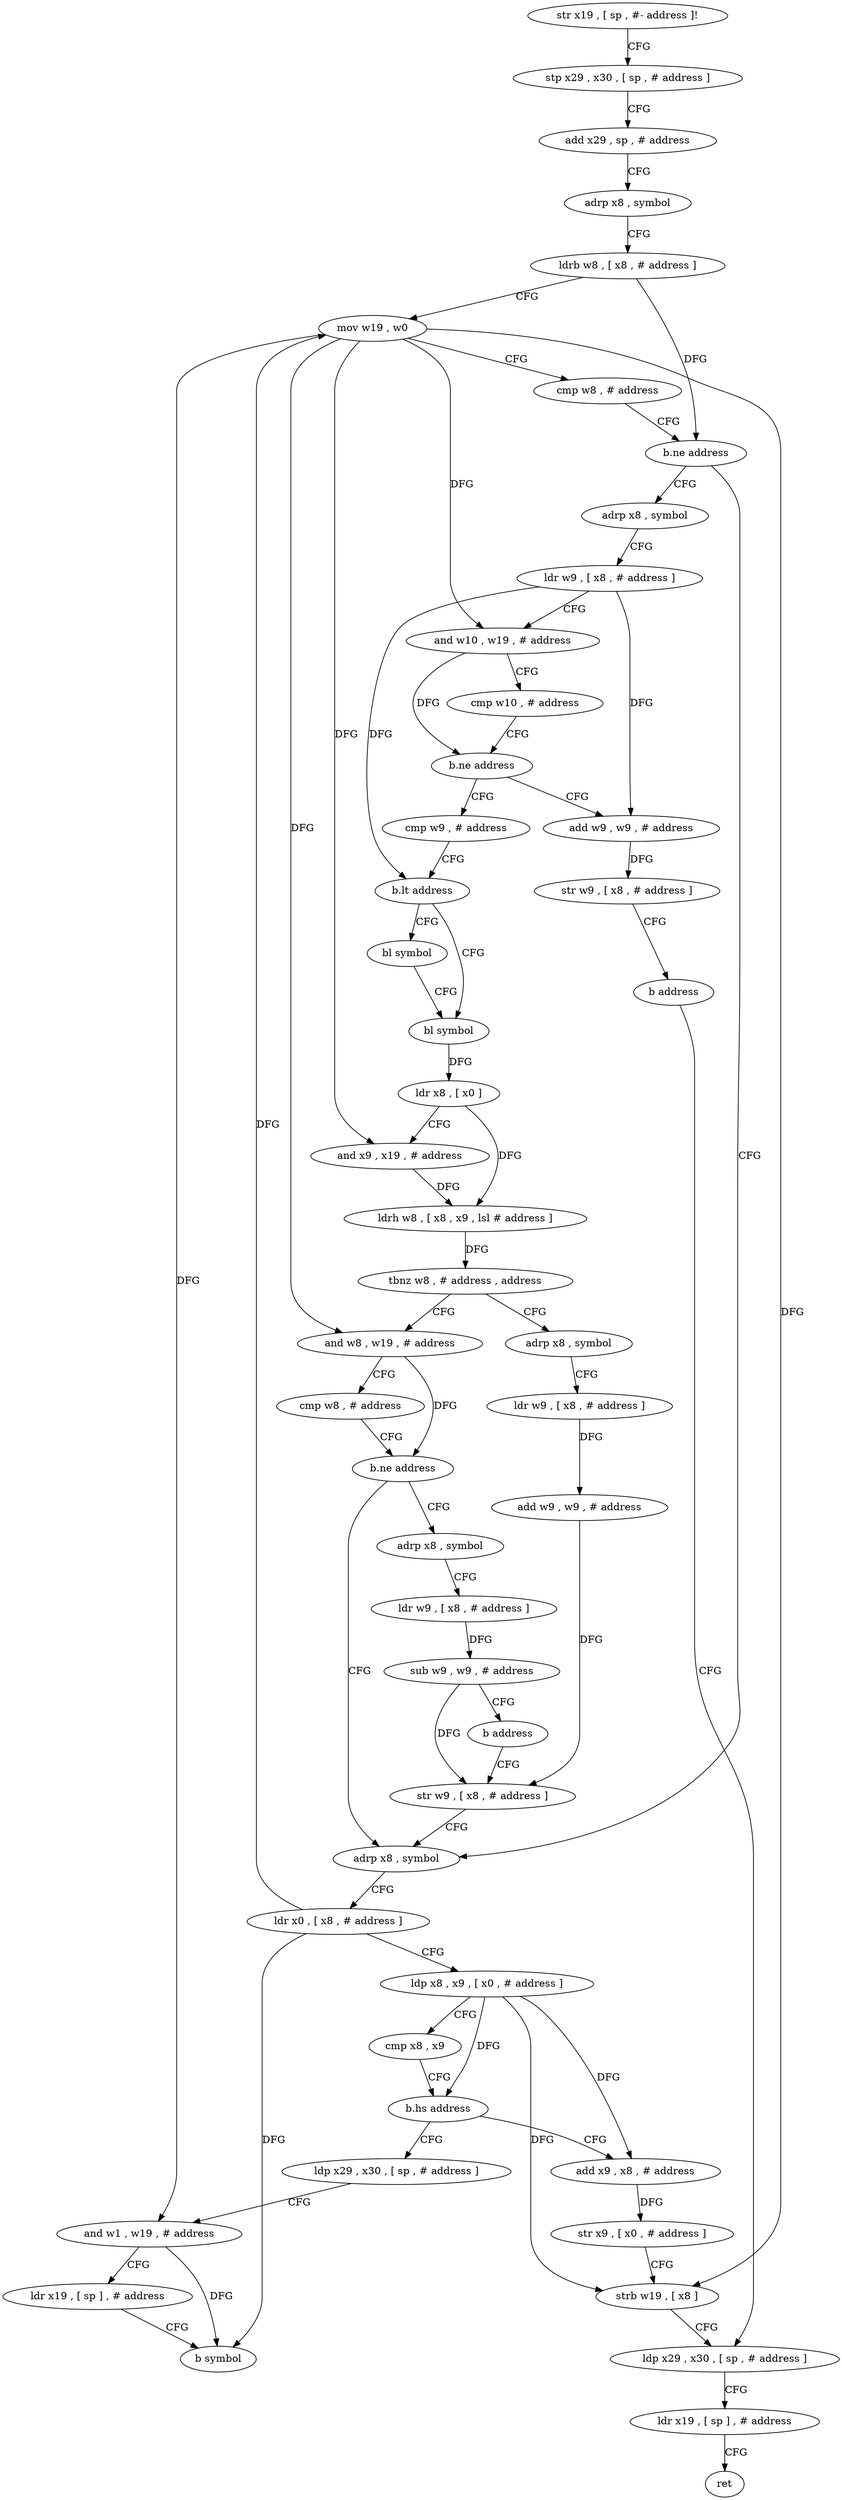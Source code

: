 digraph "func" {
"4214828" [label = "str x19 , [ sp , #- address ]!" ]
"4214832" [label = "stp x29 , x30 , [ sp , # address ]" ]
"4214836" [label = "add x29 , sp , # address" ]
"4214840" [label = "adrp x8 , symbol" ]
"4214844" [label = "ldrb w8 , [ x8 , # address ]" ]
"4214848" [label = "mov w19 , w0" ]
"4214852" [label = "cmp w8 , # address" ]
"4214856" [label = "b.ne address" ]
"4214968" [label = "adrp x8 , symbol" ]
"4214860" [label = "adrp x8 , symbol" ]
"4214972" [label = "ldr x0 , [ x8 , # address ]" ]
"4214976" [label = "ldp x8 , x9 , [ x0 , # address ]" ]
"4214980" [label = "cmp x8 , x9" ]
"4214984" [label = "b.hs address" ]
"4215012" [label = "ldp x29 , x30 , [ sp , # address ]" ]
"4214988" [label = "add x9 , x8 , # address" ]
"4214864" [label = "ldr w9 , [ x8 , # address ]" ]
"4214868" [label = "and w10 , w19 , # address" ]
"4214872" [label = "cmp w10 , # address" ]
"4214876" [label = "b.ne address" ]
"4214892" [label = "cmp w9 , # address" ]
"4214880" [label = "add w9 , w9 , # address" ]
"4215016" [label = "and w1 , w19 , # address" ]
"4215020" [label = "ldr x19 , [ sp ] , # address" ]
"4215024" [label = "b symbol" ]
"4214992" [label = "str x9 , [ x0 , # address ]" ]
"4214996" [label = "strb w19 , [ x8 ]" ]
"4215000" [label = "ldp x29 , x30 , [ sp , # address ]" ]
"4214896" [label = "b.lt address" ]
"4214904" [label = "bl symbol" ]
"4214900" [label = "bl symbol" ]
"4214884" [label = "str w9 , [ x8 , # address ]" ]
"4214888" [label = "b address" ]
"4214908" [label = "ldr x8 , [ x0 ]" ]
"4214912" [label = "and x9 , x19 , # address" ]
"4214916" [label = "ldrh w8 , [ x8 , x9 , lsl # address ]" ]
"4214920" [label = "tbnz w8 , # address , address" ]
"4214952" [label = "adrp x8 , symbol" ]
"4214924" [label = "and w8 , w19 , # address" ]
"4215004" [label = "ldr x19 , [ sp ] , # address" ]
"4215008" [label = "ret" ]
"4214956" [label = "ldr w9 , [ x8 , # address ]" ]
"4214960" [label = "add w9 , w9 , # address" ]
"4214964" [label = "str w9 , [ x8 , # address ]" ]
"4214928" [label = "cmp w8 , # address" ]
"4214932" [label = "b.ne address" ]
"4214936" [label = "adrp x8 , symbol" ]
"4214940" [label = "ldr w9 , [ x8 , # address ]" ]
"4214944" [label = "sub w9 , w9 , # address" ]
"4214948" [label = "b address" ]
"4214828" -> "4214832" [ label = "CFG" ]
"4214832" -> "4214836" [ label = "CFG" ]
"4214836" -> "4214840" [ label = "CFG" ]
"4214840" -> "4214844" [ label = "CFG" ]
"4214844" -> "4214848" [ label = "CFG" ]
"4214844" -> "4214856" [ label = "DFG" ]
"4214848" -> "4214852" [ label = "CFG" ]
"4214848" -> "4214868" [ label = "DFG" ]
"4214848" -> "4215016" [ label = "DFG" ]
"4214848" -> "4214996" [ label = "DFG" ]
"4214848" -> "4214912" [ label = "DFG" ]
"4214848" -> "4214924" [ label = "DFG" ]
"4214852" -> "4214856" [ label = "CFG" ]
"4214856" -> "4214968" [ label = "CFG" ]
"4214856" -> "4214860" [ label = "CFG" ]
"4214968" -> "4214972" [ label = "CFG" ]
"4214860" -> "4214864" [ label = "CFG" ]
"4214972" -> "4214976" [ label = "CFG" ]
"4214972" -> "4214848" [ label = "DFG" ]
"4214972" -> "4215024" [ label = "DFG" ]
"4214976" -> "4214980" [ label = "CFG" ]
"4214976" -> "4214984" [ label = "DFG" ]
"4214976" -> "4214988" [ label = "DFG" ]
"4214976" -> "4214996" [ label = "DFG" ]
"4214980" -> "4214984" [ label = "CFG" ]
"4214984" -> "4215012" [ label = "CFG" ]
"4214984" -> "4214988" [ label = "CFG" ]
"4215012" -> "4215016" [ label = "CFG" ]
"4214988" -> "4214992" [ label = "DFG" ]
"4214864" -> "4214868" [ label = "CFG" ]
"4214864" -> "4214896" [ label = "DFG" ]
"4214864" -> "4214880" [ label = "DFG" ]
"4214868" -> "4214872" [ label = "CFG" ]
"4214868" -> "4214876" [ label = "DFG" ]
"4214872" -> "4214876" [ label = "CFG" ]
"4214876" -> "4214892" [ label = "CFG" ]
"4214876" -> "4214880" [ label = "CFG" ]
"4214892" -> "4214896" [ label = "CFG" ]
"4214880" -> "4214884" [ label = "DFG" ]
"4215016" -> "4215020" [ label = "CFG" ]
"4215016" -> "4215024" [ label = "DFG" ]
"4215020" -> "4215024" [ label = "CFG" ]
"4214992" -> "4214996" [ label = "CFG" ]
"4214996" -> "4215000" [ label = "CFG" ]
"4215000" -> "4215004" [ label = "CFG" ]
"4214896" -> "4214904" [ label = "CFG" ]
"4214896" -> "4214900" [ label = "CFG" ]
"4214904" -> "4214908" [ label = "DFG" ]
"4214900" -> "4214904" [ label = "CFG" ]
"4214884" -> "4214888" [ label = "CFG" ]
"4214888" -> "4215000" [ label = "CFG" ]
"4214908" -> "4214912" [ label = "CFG" ]
"4214908" -> "4214916" [ label = "DFG" ]
"4214912" -> "4214916" [ label = "DFG" ]
"4214916" -> "4214920" [ label = "DFG" ]
"4214920" -> "4214952" [ label = "CFG" ]
"4214920" -> "4214924" [ label = "CFG" ]
"4214952" -> "4214956" [ label = "CFG" ]
"4214924" -> "4214928" [ label = "CFG" ]
"4214924" -> "4214932" [ label = "DFG" ]
"4215004" -> "4215008" [ label = "CFG" ]
"4214956" -> "4214960" [ label = "DFG" ]
"4214960" -> "4214964" [ label = "DFG" ]
"4214964" -> "4214968" [ label = "CFG" ]
"4214928" -> "4214932" [ label = "CFG" ]
"4214932" -> "4214968" [ label = "CFG" ]
"4214932" -> "4214936" [ label = "CFG" ]
"4214936" -> "4214940" [ label = "CFG" ]
"4214940" -> "4214944" [ label = "DFG" ]
"4214944" -> "4214948" [ label = "CFG" ]
"4214944" -> "4214964" [ label = "DFG" ]
"4214948" -> "4214964" [ label = "CFG" ]
}
